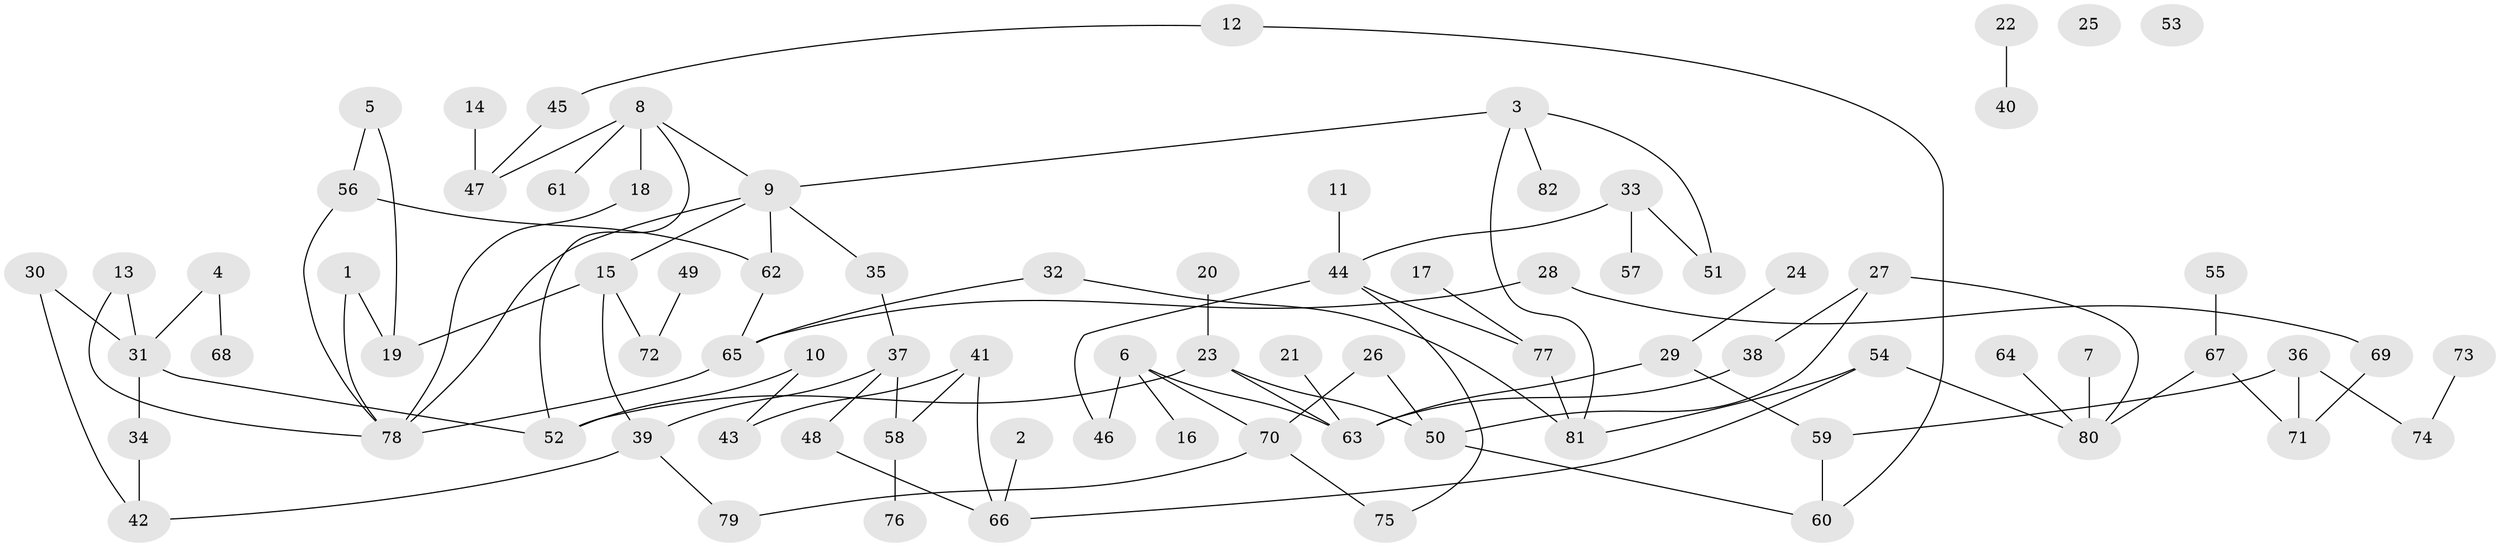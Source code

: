 // Generated by graph-tools (version 1.1) at 2025/38/03/09/25 04:38:51]
// undirected, 82 vertices, 102 edges
graph export_dot {
graph [start="1"]
  node [color=gray90,style=filled];
  1;
  2;
  3;
  4;
  5;
  6;
  7;
  8;
  9;
  10;
  11;
  12;
  13;
  14;
  15;
  16;
  17;
  18;
  19;
  20;
  21;
  22;
  23;
  24;
  25;
  26;
  27;
  28;
  29;
  30;
  31;
  32;
  33;
  34;
  35;
  36;
  37;
  38;
  39;
  40;
  41;
  42;
  43;
  44;
  45;
  46;
  47;
  48;
  49;
  50;
  51;
  52;
  53;
  54;
  55;
  56;
  57;
  58;
  59;
  60;
  61;
  62;
  63;
  64;
  65;
  66;
  67;
  68;
  69;
  70;
  71;
  72;
  73;
  74;
  75;
  76;
  77;
  78;
  79;
  80;
  81;
  82;
  1 -- 19;
  1 -- 78;
  2 -- 66;
  3 -- 9;
  3 -- 51;
  3 -- 81;
  3 -- 82;
  4 -- 31;
  4 -- 68;
  5 -- 19;
  5 -- 56;
  6 -- 16;
  6 -- 46;
  6 -- 63;
  6 -- 70;
  7 -- 80;
  8 -- 9;
  8 -- 18;
  8 -- 47;
  8 -- 52;
  8 -- 61;
  9 -- 15;
  9 -- 35;
  9 -- 62;
  9 -- 78;
  10 -- 43;
  10 -- 52;
  11 -- 44;
  12 -- 45;
  12 -- 60;
  13 -- 31;
  13 -- 78;
  14 -- 47;
  15 -- 19;
  15 -- 39;
  15 -- 72;
  17 -- 77;
  18 -- 78;
  20 -- 23;
  21 -- 63;
  22 -- 40;
  23 -- 50;
  23 -- 52;
  23 -- 63;
  24 -- 29;
  26 -- 50;
  26 -- 70;
  27 -- 38;
  27 -- 50;
  27 -- 80;
  28 -- 65;
  28 -- 69;
  29 -- 59;
  29 -- 63;
  30 -- 31;
  30 -- 42;
  31 -- 34;
  31 -- 52;
  32 -- 65;
  32 -- 81;
  33 -- 44;
  33 -- 51;
  33 -- 57;
  34 -- 42;
  35 -- 37;
  36 -- 59;
  36 -- 71;
  36 -- 74;
  37 -- 39;
  37 -- 48;
  37 -- 58;
  38 -- 63;
  39 -- 42;
  39 -- 79;
  41 -- 43;
  41 -- 58;
  41 -- 66;
  44 -- 46;
  44 -- 75;
  44 -- 77;
  45 -- 47;
  48 -- 66;
  49 -- 72;
  50 -- 60;
  54 -- 66;
  54 -- 80;
  54 -- 81;
  55 -- 67;
  56 -- 62;
  56 -- 78;
  58 -- 76;
  59 -- 60;
  62 -- 65;
  64 -- 80;
  65 -- 78;
  67 -- 71;
  67 -- 80;
  69 -- 71;
  70 -- 75;
  70 -- 79;
  73 -- 74;
  77 -- 81;
}
